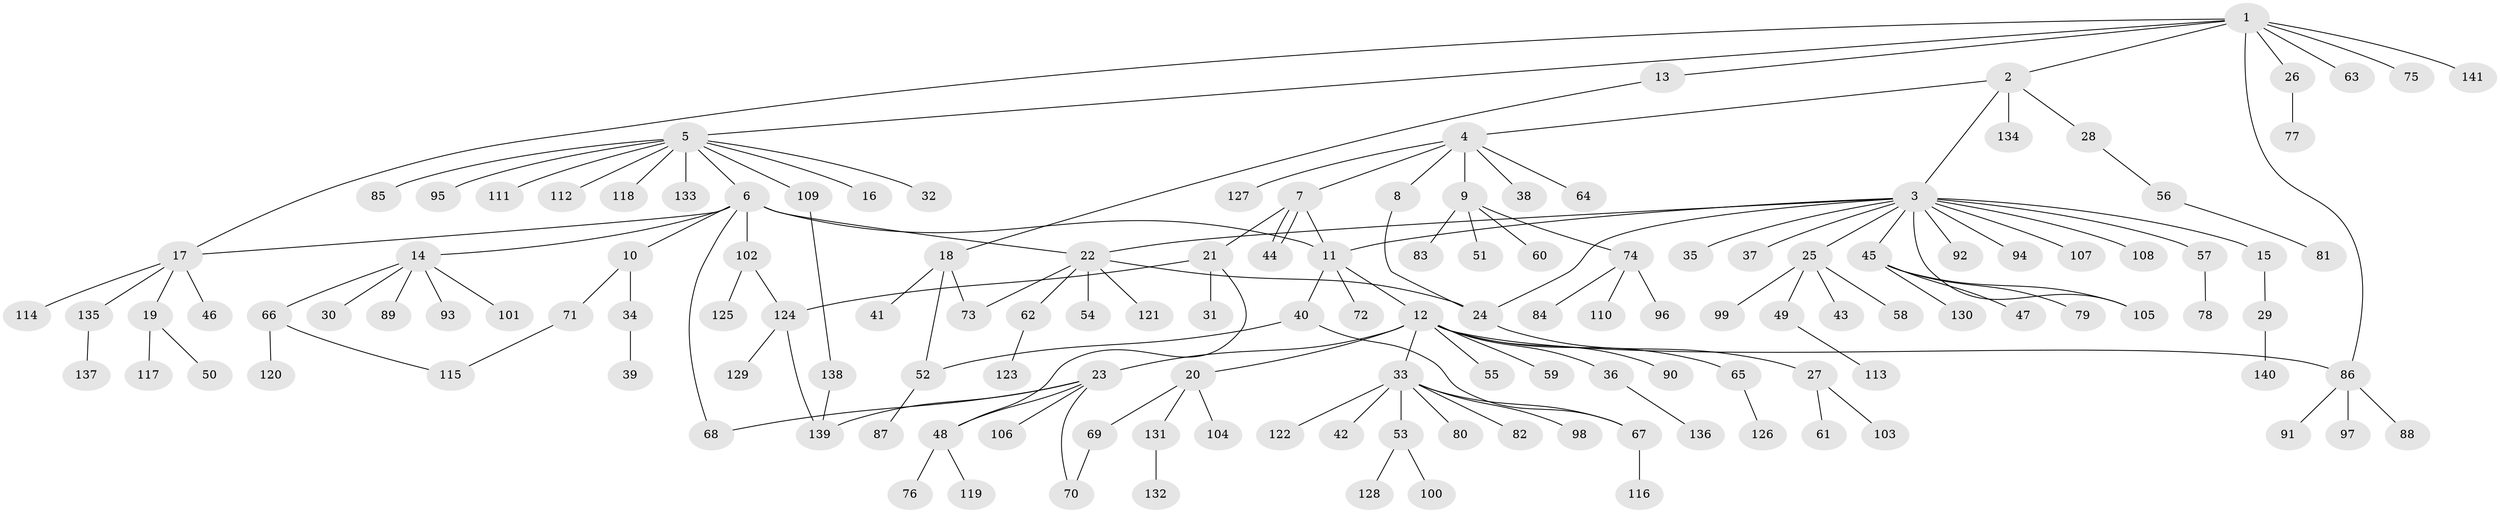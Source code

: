 // Generated by graph-tools (version 1.1) at 2025/01/03/09/25 03:01:42]
// undirected, 141 vertices, 159 edges
graph export_dot {
graph [start="1"]
  node [color=gray90,style=filled];
  1;
  2;
  3;
  4;
  5;
  6;
  7;
  8;
  9;
  10;
  11;
  12;
  13;
  14;
  15;
  16;
  17;
  18;
  19;
  20;
  21;
  22;
  23;
  24;
  25;
  26;
  27;
  28;
  29;
  30;
  31;
  32;
  33;
  34;
  35;
  36;
  37;
  38;
  39;
  40;
  41;
  42;
  43;
  44;
  45;
  46;
  47;
  48;
  49;
  50;
  51;
  52;
  53;
  54;
  55;
  56;
  57;
  58;
  59;
  60;
  61;
  62;
  63;
  64;
  65;
  66;
  67;
  68;
  69;
  70;
  71;
  72;
  73;
  74;
  75;
  76;
  77;
  78;
  79;
  80;
  81;
  82;
  83;
  84;
  85;
  86;
  87;
  88;
  89;
  90;
  91;
  92;
  93;
  94;
  95;
  96;
  97;
  98;
  99;
  100;
  101;
  102;
  103;
  104;
  105;
  106;
  107;
  108;
  109;
  110;
  111;
  112;
  113;
  114;
  115;
  116;
  117;
  118;
  119;
  120;
  121;
  122;
  123;
  124;
  125;
  126;
  127;
  128;
  129;
  130;
  131;
  132;
  133;
  134;
  135;
  136;
  137;
  138;
  139;
  140;
  141;
  1 -- 2;
  1 -- 5;
  1 -- 13;
  1 -- 17;
  1 -- 26;
  1 -- 63;
  1 -- 75;
  1 -- 86;
  1 -- 141;
  2 -- 3;
  2 -- 4;
  2 -- 28;
  2 -- 134;
  3 -- 11;
  3 -- 15;
  3 -- 22;
  3 -- 24;
  3 -- 25;
  3 -- 35;
  3 -- 37;
  3 -- 45;
  3 -- 57;
  3 -- 92;
  3 -- 94;
  3 -- 105;
  3 -- 107;
  3 -- 108;
  4 -- 7;
  4 -- 8;
  4 -- 9;
  4 -- 38;
  4 -- 64;
  4 -- 127;
  5 -- 6;
  5 -- 16;
  5 -- 32;
  5 -- 85;
  5 -- 95;
  5 -- 109;
  5 -- 111;
  5 -- 112;
  5 -- 118;
  5 -- 133;
  6 -- 10;
  6 -- 11;
  6 -- 14;
  6 -- 17;
  6 -- 22;
  6 -- 68;
  6 -- 102;
  7 -- 11;
  7 -- 21;
  7 -- 44;
  7 -- 44;
  8 -- 24;
  9 -- 51;
  9 -- 60;
  9 -- 74;
  9 -- 83;
  10 -- 34;
  10 -- 71;
  11 -- 12;
  11 -- 40;
  11 -- 72;
  12 -- 20;
  12 -- 23;
  12 -- 33;
  12 -- 36;
  12 -- 55;
  12 -- 59;
  12 -- 65;
  12 -- 86;
  12 -- 90;
  13 -- 18;
  14 -- 30;
  14 -- 66;
  14 -- 89;
  14 -- 93;
  14 -- 101;
  15 -- 29;
  17 -- 19;
  17 -- 46;
  17 -- 114;
  17 -- 135;
  18 -- 41;
  18 -- 52;
  18 -- 73;
  19 -- 50;
  19 -- 117;
  20 -- 69;
  20 -- 104;
  20 -- 131;
  21 -- 31;
  21 -- 48;
  21 -- 124;
  22 -- 24;
  22 -- 54;
  22 -- 62;
  22 -- 73;
  22 -- 121;
  23 -- 48;
  23 -- 68;
  23 -- 70;
  23 -- 106;
  23 -- 139;
  24 -- 27;
  25 -- 43;
  25 -- 49;
  25 -- 58;
  25 -- 99;
  26 -- 77;
  27 -- 61;
  27 -- 103;
  28 -- 56;
  29 -- 140;
  33 -- 42;
  33 -- 53;
  33 -- 67;
  33 -- 80;
  33 -- 82;
  33 -- 98;
  33 -- 122;
  34 -- 39;
  36 -- 136;
  40 -- 52;
  40 -- 67;
  45 -- 47;
  45 -- 79;
  45 -- 105;
  45 -- 130;
  48 -- 76;
  48 -- 119;
  49 -- 113;
  52 -- 87;
  53 -- 100;
  53 -- 128;
  56 -- 81;
  57 -- 78;
  62 -- 123;
  65 -- 126;
  66 -- 115;
  66 -- 120;
  67 -- 116;
  69 -- 70;
  71 -- 115;
  74 -- 84;
  74 -- 96;
  74 -- 110;
  86 -- 88;
  86 -- 91;
  86 -- 97;
  102 -- 124;
  102 -- 125;
  109 -- 138;
  124 -- 129;
  124 -- 139;
  131 -- 132;
  135 -- 137;
  138 -- 139;
}
